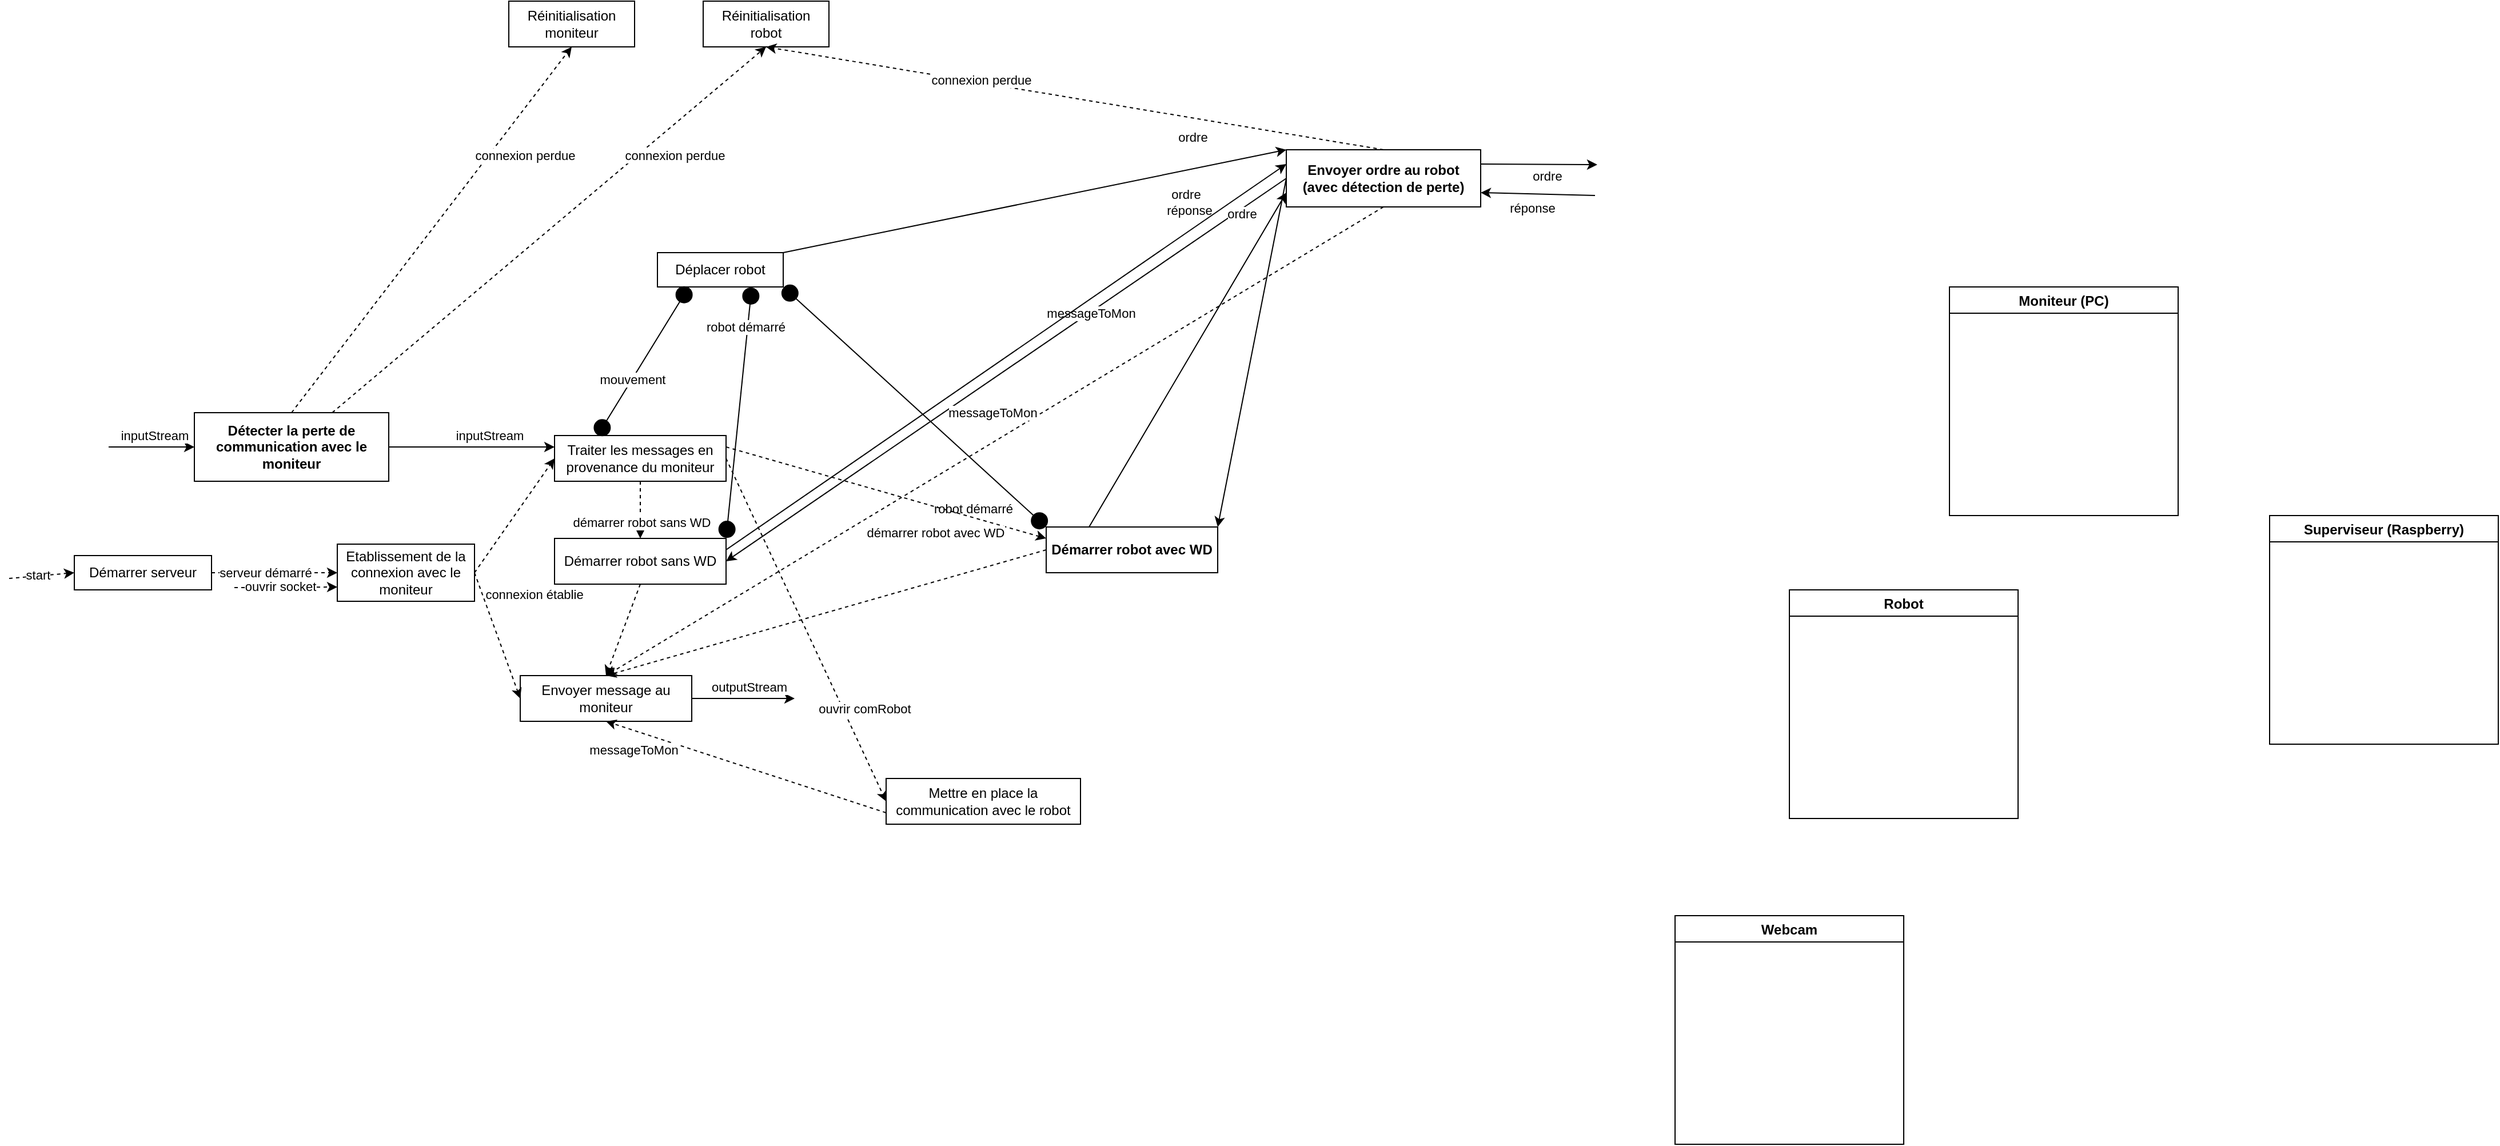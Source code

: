 <mxfile version="15.8.7" type="github">
  <diagram id="CIw4tXAHv_-aNhbZJtuN" name="Page-1">
    <mxGraphModel dx="2844" dy="1884" grid="1" gridSize="10" guides="1" tooltips="1" connect="1" arrows="1" fold="1" page="0" pageScale="1" pageWidth="827" pageHeight="1169" math="0" shadow="0">
      <root>
        <mxCell id="0" />
        <mxCell id="1" parent="0" />
        <mxCell id="5DaIw1ma8Wy_vV2Rz7nk-1" value="Démarrer serveur" style="rounded=0;whiteSpace=wrap;html=1;" parent="1" vertex="1">
          <mxGeometry x="130" y="305" width="120" height="30" as="geometry" />
        </mxCell>
        <mxCell id="5DaIw1ma8Wy_vV2Rz7nk-2" value="Etablissement de la connexion avec le moniteur" style="rounded=0;whiteSpace=wrap;html=1;" parent="1" vertex="1">
          <mxGeometry x="360" y="295" width="120" height="50" as="geometry" />
        </mxCell>
        <mxCell id="5DaIw1ma8Wy_vV2Rz7nk-3" value="Traiter les messages en provenance du moniteur" style="rounded=0;whiteSpace=wrap;html=1;" parent="1" vertex="1">
          <mxGeometry x="550" y="200" width="150" height="40" as="geometry" />
        </mxCell>
        <mxCell id="5DaIw1ma8Wy_vV2Rz7nk-4" value="Démarrer robot sans WD" style="rounded=0;whiteSpace=wrap;html=1;" parent="1" vertex="1">
          <mxGeometry x="550" y="290" width="150" height="40" as="geometry" />
        </mxCell>
        <mxCell id="5DaIw1ma8Wy_vV2Rz7nk-5" value="Mettre en place la communication avec le robot" style="rounded=0;whiteSpace=wrap;html=1;" parent="1" vertex="1">
          <mxGeometry x="840" y="500" width="170" height="40" as="geometry" />
        </mxCell>
        <mxCell id="5DaIw1ma8Wy_vV2Rz7nk-6" value="Envoyer message au moniteur" style="rounded=0;whiteSpace=wrap;html=1;" parent="1" vertex="1">
          <mxGeometry x="520" y="410" width="150" height="40" as="geometry" />
        </mxCell>
        <mxCell id="5DaIw1ma8Wy_vV2Rz7nk-7" value="Déplacer robot" style="rounded=0;whiteSpace=wrap;html=1;" parent="1" vertex="1">
          <mxGeometry x="640" y="40" width="110" height="30" as="geometry" />
        </mxCell>
        <mxCell id="5DaIw1ma8Wy_vV2Rz7nk-9" value="" style="html=1;labelBackgroundColor=#ffffff;startArrow=none;startFill=0;startSize=6;endArrow=classic;endFill=1;endSize=6;jettySize=auto;orthogonalLoop=1;strokeWidth=1;dashed=1;fontSize=14;rounded=0;entryX=0;entryY=0.5;entryDx=0;entryDy=0;" parent="1" target="5DaIw1ma8Wy_vV2Rz7nk-1" edge="1">
          <mxGeometry width="60" height="60" relative="1" as="geometry">
            <mxPoint x="73" y="325" as="sourcePoint" />
            <mxPoint x="313.33" y="190" as="targetPoint" />
          </mxGeometry>
        </mxCell>
        <mxCell id="5DaIw1ma8Wy_vV2Rz7nk-10" value="start" style="edgeLabel;html=1;align=center;verticalAlign=middle;resizable=0;points=[];" parent="5DaIw1ma8Wy_vV2Rz7nk-9" vertex="1" connectable="0">
          <mxGeometry x="0.417" y="1" relative="1" as="geometry">
            <mxPoint x="-16" y="1" as="offset" />
          </mxGeometry>
        </mxCell>
        <mxCell id="5DaIw1ma8Wy_vV2Rz7nk-11" value="" style="html=1;labelBackgroundColor=#ffffff;startArrow=none;startFill=0;startSize=6;endArrow=classic;endFill=1;endSize=6;jettySize=auto;orthogonalLoop=1;strokeWidth=1;dashed=1;fontSize=14;rounded=0;entryX=0;entryY=0.5;entryDx=0;entryDy=0;exitX=1;exitY=0.5;exitDx=0;exitDy=0;" parent="1" source="5DaIw1ma8Wy_vV2Rz7nk-1" target="5DaIw1ma8Wy_vV2Rz7nk-2" edge="1">
          <mxGeometry width="60" height="60" relative="1" as="geometry">
            <mxPoint x="83.33" y="285" as="sourcePoint" />
            <mxPoint x="163.33" y="285" as="targetPoint" />
          </mxGeometry>
        </mxCell>
        <mxCell id="5DaIw1ma8Wy_vV2Rz7nk-12" value="serveur démarré" style="edgeLabel;html=1;align=center;verticalAlign=middle;resizable=0;points=[];" parent="5DaIw1ma8Wy_vV2Rz7nk-11" vertex="1" connectable="0">
          <mxGeometry x="0.417" y="1" relative="1" as="geometry">
            <mxPoint x="-31" y="1" as="offset" />
          </mxGeometry>
        </mxCell>
        <mxCell id="5DaIw1ma8Wy_vV2Rz7nk-13" value="" style="html=1;labelBackgroundColor=#ffffff;startArrow=none;startFill=0;startSize=6;endArrow=classic;endFill=1;endSize=6;jettySize=auto;orthogonalLoop=1;strokeWidth=1;dashed=1;fontSize=14;rounded=0;entryX=0;entryY=0.75;entryDx=0;entryDy=0;" parent="1" target="5DaIw1ma8Wy_vV2Rz7nk-2" edge="1">
          <mxGeometry width="60" height="60" relative="1" as="geometry">
            <mxPoint x="270" y="333" as="sourcePoint" />
            <mxPoint x="173.33" y="295" as="targetPoint" />
          </mxGeometry>
        </mxCell>
        <mxCell id="5DaIw1ma8Wy_vV2Rz7nk-14" value="ouvrir socket" style="edgeLabel;html=1;align=center;verticalAlign=middle;resizable=0;points=[];" parent="5DaIw1ma8Wy_vV2Rz7nk-13" vertex="1" connectable="0">
          <mxGeometry x="0.417" y="1" relative="1" as="geometry">
            <mxPoint x="-24" as="offset" />
          </mxGeometry>
        </mxCell>
        <mxCell id="5DaIw1ma8Wy_vV2Rz7nk-15" value="" style="html=1;labelBackgroundColor=#ffffff;startArrow=none;startFill=0;startSize=6;endArrow=classic;endFill=1;endSize=6;jettySize=auto;orthogonalLoop=1;strokeWidth=1;dashed=1;fontSize=14;rounded=0;entryX=0;entryY=0.5;entryDx=0;entryDy=0;exitX=1;exitY=0.5;exitDx=0;exitDy=0;" parent="1" source="5DaIw1ma8Wy_vV2Rz7nk-2" target="5DaIw1ma8Wy_vV2Rz7nk-3" edge="1">
          <mxGeometry width="60" height="60" relative="1" as="geometry">
            <mxPoint x="510" y="400" as="sourcePoint" />
            <mxPoint x="540" y="500" as="targetPoint" />
          </mxGeometry>
        </mxCell>
        <mxCell id="5DaIw1ma8Wy_vV2Rz7nk-16" value="connexion établie" style="edgeLabel;html=1;align=center;verticalAlign=middle;resizable=0;points=[];" parent="5DaIw1ma8Wy_vV2Rz7nk-15" vertex="1" connectable="0">
          <mxGeometry x="0.417" y="1" relative="1" as="geometry">
            <mxPoint x="3" y="90" as="offset" />
          </mxGeometry>
        </mxCell>
        <mxCell id="5DaIw1ma8Wy_vV2Rz7nk-17" value="" style="html=1;labelBackgroundColor=#ffffff;startArrow=none;startFill=0;startSize=6;endArrow=classic;endFill=1;endSize=6;jettySize=auto;orthogonalLoop=1;strokeWidth=1;dashed=1;fontSize=14;rounded=0;exitX=1;exitY=0.5;exitDx=0;exitDy=0;entryX=0;entryY=0.5;entryDx=0;entryDy=0;" parent="1" source="5DaIw1ma8Wy_vV2Rz7nk-2" target="5DaIw1ma8Wy_vV2Rz7nk-6" edge="1">
          <mxGeometry width="60" height="60" relative="1" as="geometry">
            <mxPoint x="470" y="415" as="sourcePoint" />
            <mxPoint x="580" y="480" as="targetPoint" />
          </mxGeometry>
        </mxCell>
        <mxCell id="5DaIw1ma8Wy_vV2Rz7nk-19" value="" style="html=1;labelBackgroundColor=#ffffff;startArrow=none;startFill=0;startSize=6;endArrow=classic;endFill=1;endSize=6;jettySize=auto;orthogonalLoop=1;strokeWidth=1;dashed=1;fontSize=14;rounded=0;entryX=0.5;entryY=0;entryDx=0;entryDy=0;exitX=0.5;exitY=1;exitDx=0;exitDy=0;" parent="1" source="5DaIw1ma8Wy_vV2Rz7nk-3" target="5DaIw1ma8Wy_vV2Rz7nk-4" edge="1">
          <mxGeometry width="60" height="60" relative="1" as="geometry">
            <mxPoint x="480" y="425" as="sourcePoint" />
            <mxPoint x="530" y="270" as="targetPoint" />
          </mxGeometry>
        </mxCell>
        <mxCell id="5DaIw1ma8Wy_vV2Rz7nk-20" value="démarrer robot sans WD" style="edgeLabel;html=1;align=center;verticalAlign=middle;resizable=0;points=[];" parent="5DaIw1ma8Wy_vV2Rz7nk-19" vertex="1" connectable="0">
          <mxGeometry x="0.417" y="1" relative="1" as="geometry">
            <mxPoint as="offset" />
          </mxGeometry>
        </mxCell>
        <mxCell id="5DaIw1ma8Wy_vV2Rz7nk-21" value="" style="html=1;labelBackgroundColor=#ffffff;startArrow=none;startFill=0;startSize=6;endArrow=classic;endFill=1;endSize=6;jettySize=auto;orthogonalLoop=1;strokeWidth=1;dashed=1;fontSize=14;rounded=0;entryX=0;entryY=0.5;entryDx=0;entryDy=0;exitX=1;exitY=0.5;exitDx=0;exitDy=0;" parent="1" source="5DaIw1ma8Wy_vV2Rz7nk-3" target="5DaIw1ma8Wy_vV2Rz7nk-5" edge="1">
          <mxGeometry width="60" height="60" relative="1" as="geometry">
            <mxPoint x="680.0" y="250" as="sourcePoint" />
            <mxPoint x="840" y="240" as="targetPoint" />
          </mxGeometry>
        </mxCell>
        <mxCell id="5DaIw1ma8Wy_vV2Rz7nk-22" value="ouvrir comRobot" style="edgeLabel;html=1;align=center;verticalAlign=middle;resizable=0;points=[];" parent="5DaIw1ma8Wy_vV2Rz7nk-21" vertex="1" connectable="0">
          <mxGeometry x="0.417" y="1" relative="1" as="geometry">
            <mxPoint x="21" y="7" as="offset" />
          </mxGeometry>
        </mxCell>
        <mxCell id="5DaIw1ma8Wy_vV2Rz7nk-23" value="" style="html=1;labelBackgroundColor=#ffffff;startArrow=none;startFill=0;startSize=6;endArrow=classic;endFill=1;endSize=6;jettySize=auto;orthogonalLoop=1;strokeWidth=1;dashed=1;fontSize=14;rounded=0;entryX=0.5;entryY=1;entryDx=0;entryDy=0;exitX=0;exitY=0.75;exitDx=0;exitDy=0;" parent="1" source="5DaIw1ma8Wy_vV2Rz7nk-5" target="5DaIw1ma8Wy_vV2Rz7nk-6" edge="1">
          <mxGeometry width="60" height="60" relative="1" as="geometry">
            <mxPoint x="500" y="445" as="sourcePoint" />
            <mxPoint x="550" y="290" as="targetPoint" />
          </mxGeometry>
        </mxCell>
        <mxCell id="5DaIw1ma8Wy_vV2Rz7nk-24" value="messageToMon" style="edgeLabel;html=1;align=center;verticalAlign=middle;resizable=0;points=[];" parent="5DaIw1ma8Wy_vV2Rz7nk-23" vertex="1" connectable="0">
          <mxGeometry x="0.417" y="1" relative="1" as="geometry">
            <mxPoint x="-47" as="offset" />
          </mxGeometry>
        </mxCell>
        <mxCell id="5DaIw1ma8Wy_vV2Rz7nk-25" value="" style="html=1;labelBackgroundColor=#ffffff;startArrow=none;startFill=0;startSize=6;endArrow=classic;endFill=1;endSize=6;jettySize=auto;orthogonalLoop=1;strokeWidth=1;dashed=1;fontSize=14;rounded=0;entryX=0.5;entryY=0;entryDx=0;entryDy=0;exitX=0.5;exitY=1;exitDx=0;exitDy=0;" parent="1" source="5DaIw1ma8Wy_vV2Rz7nk-4" target="5DaIw1ma8Wy_vV2Rz7nk-6" edge="1">
          <mxGeometry width="60" height="60" relative="1" as="geometry">
            <mxPoint x="510" y="455" as="sourcePoint" />
            <mxPoint x="560" y="300" as="targetPoint" />
          </mxGeometry>
        </mxCell>
        <mxCell id="5DaIw1ma8Wy_vV2Rz7nk-28" value="" style="endArrow=classic;html=1;rounded=0;entryX=0;entryY=0.5;entryDx=0;entryDy=0;" parent="1" target="5DaIw1ma8Wy_vV2Rz7nk-59" edge="1">
          <mxGeometry width="50" height="50" relative="1" as="geometry">
            <mxPoint x="160" y="210" as="sourcePoint" />
            <mxPoint x="430" y="260" as="targetPoint" />
          </mxGeometry>
        </mxCell>
        <mxCell id="5DaIw1ma8Wy_vV2Rz7nk-29" value="inputStream" style="edgeLabel;html=1;align=center;verticalAlign=middle;resizable=0;points=[];" parent="5DaIw1ma8Wy_vV2Rz7nk-28" vertex="1" connectable="0">
          <mxGeometry x="0.396" y="2" relative="1" as="geometry">
            <mxPoint x="-13" y="-8" as="offset" />
          </mxGeometry>
        </mxCell>
        <mxCell id="5DaIw1ma8Wy_vV2Rz7nk-30" value="" style="startArrow=circle;endArrow=circle;html=1;rounded=0;exitX=0.25;exitY=0;exitDx=0;exitDy=0;entryX=0.25;entryY=1;entryDx=0;entryDy=0;" parent="1" source="5DaIw1ma8Wy_vV2Rz7nk-3" target="5DaIw1ma8Wy_vV2Rz7nk-7" edge="1">
          <mxGeometry width="50" height="50" relative="1" as="geometry">
            <mxPoint x="640" y="200" as="sourcePoint" />
            <mxPoint x="750" y="-80" as="targetPoint" />
          </mxGeometry>
        </mxCell>
        <mxCell id="5DaIw1ma8Wy_vV2Rz7nk-32" value="mouvement" style="edgeLabel;html=1;align=center;verticalAlign=middle;resizable=0;points=[];" parent="5DaIw1ma8Wy_vV2Rz7nk-30" vertex="1" connectable="0">
          <mxGeometry x="-0.247" relative="1" as="geometry">
            <mxPoint as="offset" />
          </mxGeometry>
        </mxCell>
        <mxCell id="5DaIw1ma8Wy_vV2Rz7nk-33" value="" style="startArrow=circle;endArrow=circle;html=1;rounded=0;exitX=1;exitY=0;exitDx=0;exitDy=0;entryX=0.75;entryY=1;entryDx=0;entryDy=0;" parent="1" source="5DaIw1ma8Wy_vV2Rz7nk-4" target="5DaIw1ma8Wy_vV2Rz7nk-7" edge="1">
          <mxGeometry width="50" height="50" relative="1" as="geometry">
            <mxPoint x="770" y="180.0" as="sourcePoint" />
            <mxPoint x="740" y="90" as="targetPoint" />
          </mxGeometry>
        </mxCell>
        <mxCell id="5DaIw1ma8Wy_vV2Rz7nk-34" value="robot démarré" style="edgeLabel;html=1;align=center;verticalAlign=middle;resizable=0;points=[];" parent="5DaIw1ma8Wy_vV2Rz7nk-33" vertex="1" connectable="0">
          <mxGeometry x="-0.247" relative="1" as="geometry">
            <mxPoint x="8" y="-102" as="offset" />
          </mxGeometry>
        </mxCell>
        <mxCell id="5DaIw1ma8Wy_vV2Rz7nk-35" value="" style="endArrow=classic;html=1;rounded=0;exitX=1;exitY=0.5;exitDx=0;exitDy=0;" parent="1" source="5DaIw1ma8Wy_vV2Rz7nk-6" edge="1">
          <mxGeometry width="50" height="50" relative="1" as="geometry">
            <mxPoint x="850" y="460.0" as="sourcePoint" />
            <mxPoint x="760" y="430" as="targetPoint" />
          </mxGeometry>
        </mxCell>
        <mxCell id="5DaIw1ma8Wy_vV2Rz7nk-36" value="outputStream" style="edgeLabel;html=1;align=center;verticalAlign=middle;resizable=0;points=[];" parent="5DaIw1ma8Wy_vV2Rz7nk-35" vertex="1" connectable="0">
          <mxGeometry x="0.396" y="2" relative="1" as="geometry">
            <mxPoint x="-13" y="-8" as="offset" />
          </mxGeometry>
        </mxCell>
        <mxCell id="5DaIw1ma8Wy_vV2Rz7nk-47" value="" style="endArrow=classic;html=1;rounded=0;entryX=1;entryY=0.5;entryDx=0;entryDy=0;exitX=0;exitY=0.5;exitDx=0;exitDy=0;" parent="1" source="5DaIw1ma8Wy_vV2Rz7nk-66" target="5DaIw1ma8Wy_vV2Rz7nk-4" edge="1">
          <mxGeometry width="50" height="50" relative="1" as="geometry">
            <mxPoint x="1030" y="45.0" as="sourcePoint" />
            <mxPoint x="1010" y="349.57" as="targetPoint" />
          </mxGeometry>
        </mxCell>
        <mxCell id="5DaIw1ma8Wy_vV2Rz7nk-48" value="réponse" style="edgeLabel;html=1;align=center;verticalAlign=middle;resizable=0;points=[];" parent="5DaIw1ma8Wy_vV2Rz7nk-47" vertex="1" connectable="0">
          <mxGeometry x="0.694" y="-4" relative="1" as="geometry">
            <mxPoint x="332" y="-253" as="offset" />
          </mxGeometry>
        </mxCell>
        <mxCell id="5DaIw1ma8Wy_vV2Rz7nk-59" value="&lt;b&gt;Détecter la perte de communication avec le moniteur&lt;/b&gt;" style="rounded=0;whiteSpace=wrap;html=1;" parent="1" vertex="1">
          <mxGeometry x="235" y="180" width="170" height="60" as="geometry" />
        </mxCell>
        <mxCell id="5DaIw1ma8Wy_vV2Rz7nk-60" value="" style="endArrow=classic;html=1;rounded=0;entryX=0;entryY=0.25;entryDx=0;entryDy=0;exitX=1;exitY=0.5;exitDx=0;exitDy=0;" parent="1" source="5DaIw1ma8Wy_vV2Rz7nk-59" target="5DaIw1ma8Wy_vV2Rz7nk-3" edge="1">
          <mxGeometry width="50" height="50" relative="1" as="geometry">
            <mxPoint x="230" y="190.0" as="sourcePoint" />
            <mxPoint x="322.5" y="190.0" as="targetPoint" />
          </mxGeometry>
        </mxCell>
        <mxCell id="5DaIw1ma8Wy_vV2Rz7nk-61" value="inputStream" style="edgeLabel;html=1;align=center;verticalAlign=middle;resizable=0;points=[];" parent="5DaIw1ma8Wy_vV2Rz7nk-60" vertex="1" connectable="0">
          <mxGeometry x="0.396" y="2" relative="1" as="geometry">
            <mxPoint x="-13" y="-8" as="offset" />
          </mxGeometry>
        </mxCell>
        <mxCell id="5DaIw1ma8Wy_vV2Rz7nk-66" value="&lt;div&gt;&lt;b&gt;Envoyer ordre au robot&lt;/b&gt;&lt;/div&gt;&lt;div&gt;&lt;b&gt;(avec détection de perte)&lt;br&gt;&lt;/b&gt;&lt;/div&gt;" style="rounded=0;whiteSpace=wrap;html=1;" parent="1" vertex="1">
          <mxGeometry x="1190" y="-50" width="170" height="50" as="geometry" />
        </mxCell>
        <mxCell id="5DaIw1ma8Wy_vV2Rz7nk-67" value="" style="endArrow=classic;html=1;rounded=0;exitX=1;exitY=0.25;exitDx=0;exitDy=0;" parent="1" source="5DaIw1ma8Wy_vV2Rz7nk-66" edge="1">
          <mxGeometry width="50" height="50" relative="1" as="geometry">
            <mxPoint x="1240" y="-2.5" as="sourcePoint" />
            <mxPoint x="1462" y="-37" as="targetPoint" />
          </mxGeometry>
        </mxCell>
        <mxCell id="5DaIw1ma8Wy_vV2Rz7nk-68" value="ordre" style="edgeLabel;html=1;align=center;verticalAlign=middle;resizable=0;points=[];" parent="5DaIw1ma8Wy_vV2Rz7nk-67" vertex="1" connectable="0">
          <mxGeometry x="0.694" y="-4" relative="1" as="geometry">
            <mxPoint x="-29" y="6" as="offset" />
          </mxGeometry>
        </mxCell>
        <mxCell id="5DaIw1ma8Wy_vV2Rz7nk-69" value="" style="endArrow=classic;html=1;rounded=0;entryX=1;entryY=0.75;entryDx=0;entryDy=0;" parent="1" target="5DaIw1ma8Wy_vV2Rz7nk-66" edge="1">
          <mxGeometry width="50" height="50" relative="1" as="geometry">
            <mxPoint x="1460" y="-10" as="sourcePoint" />
            <mxPoint x="970" y="340.0" as="targetPoint" />
          </mxGeometry>
        </mxCell>
        <mxCell id="5DaIw1ma8Wy_vV2Rz7nk-71" value="réponse" style="edgeLabel;html=1;align=center;verticalAlign=middle;resizable=0;points=[];" parent="5DaIw1ma8Wy_vV2Rz7nk-69" vertex="1" connectable="0">
          <mxGeometry x="-0.4" y="2" relative="1" as="geometry">
            <mxPoint x="-25" y="10" as="offset" />
          </mxGeometry>
        </mxCell>
        <mxCell id="5DaIw1ma8Wy_vV2Rz7nk-73" value="" style="html=1;labelBackgroundColor=#ffffff;startArrow=none;startFill=0;startSize=6;endArrow=classic;endFill=1;endSize=6;jettySize=auto;orthogonalLoop=1;strokeWidth=1;dashed=1;fontSize=14;rounded=0;entryX=0.5;entryY=0;entryDx=0;entryDy=0;exitX=0.5;exitY=1;exitDx=0;exitDy=0;" parent="1" source="5DaIw1ma8Wy_vV2Rz7nk-66" target="5DaIw1ma8Wy_vV2Rz7nk-6" edge="1">
          <mxGeometry width="60" height="60" relative="1" as="geometry">
            <mxPoint x="987.5" y="370.0" as="sourcePoint" />
            <mxPoint x="630" y="440.0" as="targetPoint" />
          </mxGeometry>
        </mxCell>
        <mxCell id="5DaIw1ma8Wy_vV2Rz7nk-74" value="messageToMon" style="edgeLabel;html=1;align=center;verticalAlign=middle;resizable=0;points=[];" parent="5DaIw1ma8Wy_vV2Rz7nk-73" vertex="1" connectable="0">
          <mxGeometry x="0.417" y="1" relative="1" as="geometry">
            <mxPoint x="225" y="-199" as="offset" />
          </mxGeometry>
        </mxCell>
        <mxCell id="5DaIw1ma8Wy_vV2Rz7nk-75" value="&lt;b&gt;Démarrer robot avec WD&lt;/b&gt;" style="rounded=0;whiteSpace=wrap;html=1;" parent="1" vertex="1">
          <mxGeometry x="980" y="280" width="150" height="40" as="geometry" />
        </mxCell>
        <mxCell id="5DaIw1ma8Wy_vV2Rz7nk-79" value="" style="endArrow=classic;html=1;rounded=0;entryX=1;entryY=0;entryDx=0;entryDy=0;exitX=0;exitY=0.5;exitDx=0;exitDy=0;" parent="1" source="5DaIw1ma8Wy_vV2Rz7nk-66" target="5DaIw1ma8Wy_vV2Rz7nk-75" edge="1">
          <mxGeometry width="50" height="50" relative="1" as="geometry">
            <mxPoint x="1000" y="-60" as="sourcePoint" />
            <mxPoint x="1050" y="-80" as="targetPoint" />
          </mxGeometry>
        </mxCell>
        <mxCell id="5DaIw1ma8Wy_vV2Rz7nk-83" value="" style="html=1;labelBackgroundColor=#ffffff;startArrow=none;startFill=0;startSize=6;endArrow=classic;endFill=1;endSize=6;jettySize=auto;orthogonalLoop=1;strokeWidth=1;dashed=1;fontSize=14;rounded=0;entryX=0.5;entryY=0;entryDx=0;entryDy=0;exitX=0;exitY=0.5;exitDx=0;exitDy=0;" parent="1" source="5DaIw1ma8Wy_vV2Rz7nk-75" target="5DaIw1ma8Wy_vV2Rz7nk-6" edge="1">
          <mxGeometry width="60" height="60" relative="1" as="geometry">
            <mxPoint x="1030" y="-80" as="sourcePoint" />
            <mxPoint x="470" y="350" as="targetPoint" />
          </mxGeometry>
        </mxCell>
        <mxCell id="5DaIw1ma8Wy_vV2Rz7nk-84" value="messageToMon" style="edgeLabel;html=1;align=center;verticalAlign=middle;resizable=0;points=[];" parent="5DaIw1ma8Wy_vV2Rz7nk-83" vertex="1" connectable="0">
          <mxGeometry x="0.417" y="1" relative="1" as="geometry">
            <mxPoint x="225" y="-199" as="offset" />
          </mxGeometry>
        </mxCell>
        <mxCell id="vuBFcLADSe_GE0QXvz3N-2" value="" style="startArrow=circle;endArrow=circle;html=1;rounded=0;exitX=0;exitY=0;exitDx=0;exitDy=0;entryX=1;entryY=1;entryDx=0;entryDy=0;" edge="1" parent="1" source="5DaIw1ma8Wy_vV2Rz7nk-75" target="5DaIw1ma8Wy_vV2Rz7nk-7">
          <mxGeometry width="50" height="50" relative="1" as="geometry">
            <mxPoint x="1248.75" y="380" as="sourcePoint" />
            <mxPoint x="1301.25" y="160" as="targetPoint" />
          </mxGeometry>
        </mxCell>
        <mxCell id="vuBFcLADSe_GE0QXvz3N-3" value="robot démarré" style="edgeLabel;html=1;align=center;verticalAlign=middle;resizable=0;points=[];" vertex="1" connectable="0" parent="vuBFcLADSe_GE0QXvz3N-2">
          <mxGeometry x="-0.247" relative="1" as="geometry">
            <mxPoint x="23" y="63" as="offset" />
          </mxGeometry>
        </mxCell>
        <mxCell id="vuBFcLADSe_GE0QXvz3N-4" value="" style="html=1;labelBackgroundColor=#ffffff;startArrow=none;startFill=0;startSize=6;endArrow=classic;endFill=1;endSize=6;jettySize=auto;orthogonalLoop=1;strokeWidth=1;dashed=1;fontSize=14;rounded=0;entryX=0;entryY=0.25;entryDx=0;entryDy=0;exitX=1;exitY=0.25;exitDx=0;exitDy=0;" edge="1" parent="1" source="5DaIw1ma8Wy_vV2Rz7nk-3" target="5DaIw1ma8Wy_vV2Rz7nk-75">
          <mxGeometry width="60" height="60" relative="1" as="geometry">
            <mxPoint x="1050" y="400" as="sourcePoint" />
            <mxPoint x="1050" y="450" as="targetPoint" />
          </mxGeometry>
        </mxCell>
        <mxCell id="vuBFcLADSe_GE0QXvz3N-5" value="démarrer robot avec WD" style="edgeLabel;html=1;align=center;verticalAlign=middle;resizable=0;points=[];" vertex="1" connectable="0" parent="vuBFcLADSe_GE0QXvz3N-4">
          <mxGeometry x="0.417" y="1" relative="1" as="geometry">
            <mxPoint x="-16" y="19" as="offset" />
          </mxGeometry>
        </mxCell>
        <mxCell id="vuBFcLADSe_GE0QXvz3N-6" value="&lt;div&gt;Réinitialisation&lt;/div&gt;&lt;div&gt;robot&lt;br&gt;&lt;/div&gt;" style="rounded=0;whiteSpace=wrap;html=1;" vertex="1" parent="1">
          <mxGeometry x="680" y="-180" width="110" height="40" as="geometry" />
        </mxCell>
        <mxCell id="vuBFcLADSe_GE0QXvz3N-7" value="" style="html=1;labelBackgroundColor=#ffffff;startArrow=none;startFill=0;startSize=6;endArrow=classic;endFill=1;endSize=6;jettySize=auto;orthogonalLoop=1;strokeWidth=1;dashed=1;fontSize=14;rounded=0;entryX=0.5;entryY=1;entryDx=0;entryDy=0;" edge="1" parent="1" source="5DaIw1ma8Wy_vV2Rz7nk-59" target="vuBFcLADSe_GE0QXvz3N-6">
          <mxGeometry width="60" height="60" relative="1" as="geometry">
            <mxPoint x="310" y="120" as="sourcePoint" />
            <mxPoint x="380" y="20" as="targetPoint" />
          </mxGeometry>
        </mxCell>
        <mxCell id="vuBFcLADSe_GE0QXvz3N-8" value="connexion perdue" style="edgeLabel;html=1;align=center;verticalAlign=middle;resizable=0;points=[];" vertex="1" connectable="0" parent="vuBFcLADSe_GE0QXvz3N-7">
          <mxGeometry x="0.417" y="1" relative="1" as="geometry">
            <mxPoint x="31" y="2" as="offset" />
          </mxGeometry>
        </mxCell>
        <mxCell id="vuBFcLADSe_GE0QXvz3N-17" value="" style="html=1;labelBackgroundColor=#ffffff;startArrow=none;startFill=0;startSize=6;endArrow=classic;endFill=1;endSize=6;jettySize=auto;orthogonalLoop=1;strokeWidth=1;dashed=1;fontSize=14;rounded=0;entryX=0.5;entryY=1;entryDx=0;entryDy=0;exitX=0.5;exitY=0;exitDx=0;exitDy=0;" edge="1" parent="1" source="5DaIw1ma8Wy_vV2Rz7nk-66" target="vuBFcLADSe_GE0QXvz3N-6">
          <mxGeometry width="60" height="60" relative="1" as="geometry">
            <mxPoint x="940.001" y="-20" as="sourcePoint" />
            <mxPoint x="1319.43" y="-340" as="targetPoint" />
          </mxGeometry>
        </mxCell>
        <mxCell id="vuBFcLADSe_GE0QXvz3N-18" value="connexion perdue" style="edgeLabel;html=1;align=center;verticalAlign=middle;resizable=0;points=[];" vertex="1" connectable="0" parent="vuBFcLADSe_GE0QXvz3N-17">
          <mxGeometry x="0.417" y="1" relative="1" as="geometry">
            <mxPoint x="31" y="2" as="offset" />
          </mxGeometry>
        </mxCell>
        <mxCell id="vuBFcLADSe_GE0QXvz3N-19" value="&lt;div&gt;Réinitialisation&lt;/div&gt;&lt;div&gt;moniteur&lt;br&gt;&lt;/div&gt;" style="rounded=0;whiteSpace=wrap;html=1;" vertex="1" parent="1">
          <mxGeometry x="510" y="-180" width="110" height="40" as="geometry" />
        </mxCell>
        <mxCell id="vuBFcLADSe_GE0QXvz3N-20" value="" style="html=1;labelBackgroundColor=#ffffff;startArrow=none;startFill=0;startSize=6;endArrow=classic;endFill=1;endSize=6;jettySize=auto;orthogonalLoop=1;strokeWidth=1;dashed=1;fontSize=14;rounded=0;entryX=0.5;entryY=1;entryDx=0;entryDy=0;exitX=0.5;exitY=0;exitDx=0;exitDy=0;" edge="1" parent="1" source="5DaIw1ma8Wy_vV2Rz7nk-59" target="vuBFcLADSe_GE0QXvz3N-19">
          <mxGeometry width="60" height="60" relative="1" as="geometry">
            <mxPoint x="-39.999" y="60" as="sourcePoint" />
            <mxPoint x="339.43" y="-260" as="targetPoint" />
          </mxGeometry>
        </mxCell>
        <mxCell id="vuBFcLADSe_GE0QXvz3N-21" value="connexion perdue" style="edgeLabel;html=1;align=center;verticalAlign=middle;resizable=0;points=[];" vertex="1" connectable="0" parent="vuBFcLADSe_GE0QXvz3N-20">
          <mxGeometry x="0.417" y="1" relative="1" as="geometry">
            <mxPoint x="31" y="2" as="offset" />
          </mxGeometry>
        </mxCell>
        <mxCell id="vuBFcLADSe_GE0QXvz3N-25" value="" style="endArrow=classic;html=1;rounded=0;entryX=0;entryY=0;entryDx=0;entryDy=0;exitX=1;exitY=0;exitDx=0;exitDy=0;" edge="1" parent="1" source="5DaIw1ma8Wy_vV2Rz7nk-7" target="5DaIw1ma8Wy_vV2Rz7nk-66">
          <mxGeometry width="50" height="50" relative="1" as="geometry">
            <mxPoint x="750.0" y="-12.5" as="sourcePoint" />
            <mxPoint x="970.0" y="-50" as="targetPoint" />
          </mxGeometry>
        </mxCell>
        <mxCell id="vuBFcLADSe_GE0QXvz3N-26" value="ordre" style="edgeLabel;html=1;align=center;verticalAlign=middle;resizable=0;points=[];" vertex="1" connectable="0" parent="vuBFcLADSe_GE0QXvz3N-25">
          <mxGeometry x="0.694" y="-4" relative="1" as="geometry">
            <mxPoint x="-16" y="-29" as="offset" />
          </mxGeometry>
        </mxCell>
        <mxCell id="vuBFcLADSe_GE0QXvz3N-27" value="" style="endArrow=classic;html=1;rounded=0;entryX=0;entryY=0.25;entryDx=0;entryDy=0;exitX=1;exitY=0.25;exitDx=0;exitDy=0;" edge="1" parent="1" source="5DaIw1ma8Wy_vV2Rz7nk-4" target="5DaIw1ma8Wy_vV2Rz7nk-66">
          <mxGeometry width="50" height="50" relative="1" as="geometry">
            <mxPoint x="990.0" y="20" as="sourcePoint" />
            <mxPoint x="1210.0" y="-17.5" as="targetPoint" />
          </mxGeometry>
        </mxCell>
        <mxCell id="vuBFcLADSe_GE0QXvz3N-28" value="ordre" style="edgeLabel;html=1;align=center;verticalAlign=middle;resizable=0;points=[];" vertex="1" connectable="0" parent="vuBFcLADSe_GE0QXvz3N-27">
          <mxGeometry x="0.694" y="-4" relative="1" as="geometry">
            <mxPoint x="-16" y="-29" as="offset" />
          </mxGeometry>
        </mxCell>
        <mxCell id="vuBFcLADSe_GE0QXvz3N-29" value="" style="endArrow=classic;html=1;rounded=0;entryX=0;entryY=0.75;entryDx=0;entryDy=0;exitX=0.25;exitY=0;exitDx=0;exitDy=0;" edge="1" parent="1" source="5DaIw1ma8Wy_vV2Rz7nk-75" target="5DaIw1ma8Wy_vV2Rz7nk-66">
          <mxGeometry width="50" height="50" relative="1" as="geometry">
            <mxPoint x="1000.0" y="30" as="sourcePoint" />
            <mxPoint x="1220.0" y="-7.5" as="targetPoint" />
          </mxGeometry>
        </mxCell>
        <mxCell id="vuBFcLADSe_GE0QXvz3N-30" value="ordre" style="edgeLabel;html=1;align=center;verticalAlign=middle;resizable=0;points=[];" vertex="1" connectable="0" parent="vuBFcLADSe_GE0QXvz3N-29">
          <mxGeometry x="0.694" y="-4" relative="1" as="geometry">
            <mxPoint x="-16" y="-29" as="offset" />
          </mxGeometry>
        </mxCell>
        <mxCell id="vuBFcLADSe_GE0QXvz3N-31" value="Superviseur (Raspberry)" style="swimlane;" vertex="1" parent="1">
          <mxGeometry x="2050" y="270" width="200" height="200" as="geometry" />
        </mxCell>
        <mxCell id="vuBFcLADSe_GE0QXvz3N-32" value="Robot" style="swimlane;" vertex="1" parent="1">
          <mxGeometry x="1630" y="335" width="200" height="200" as="geometry" />
        </mxCell>
        <mxCell id="vuBFcLADSe_GE0QXvz3N-33" value="Moniteur (PC)" style="swimlane;" vertex="1" parent="1">
          <mxGeometry x="1770" y="70" width="200" height="200" as="geometry" />
        </mxCell>
        <mxCell id="vuBFcLADSe_GE0QXvz3N-34" value="Webcam" style="swimlane;" vertex="1" parent="1">
          <mxGeometry x="1530" y="620" width="200" height="200" as="geometry" />
        </mxCell>
      </root>
    </mxGraphModel>
  </diagram>
</mxfile>
